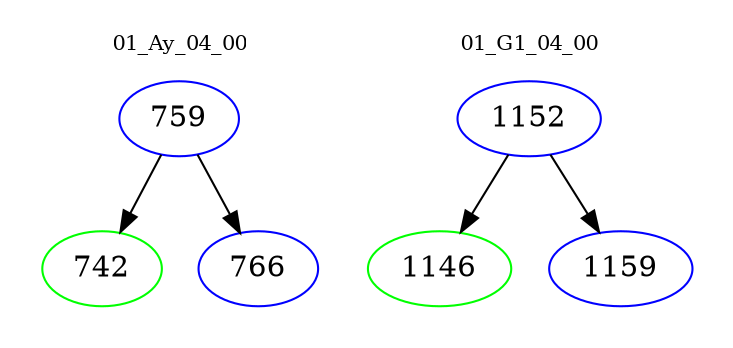digraph{
subgraph cluster_0 {
color = white
label = "01_Ay_04_00";
fontsize=10;
T0_759 [label="759", color="blue"]
T0_759 -> T0_742 [color="black"]
T0_742 [label="742", color="green"]
T0_759 -> T0_766 [color="black"]
T0_766 [label="766", color="blue"]
}
subgraph cluster_1 {
color = white
label = "01_G1_04_00";
fontsize=10;
T1_1152 [label="1152", color="blue"]
T1_1152 -> T1_1146 [color="black"]
T1_1146 [label="1146", color="green"]
T1_1152 -> T1_1159 [color="black"]
T1_1159 [label="1159", color="blue"]
}
}
